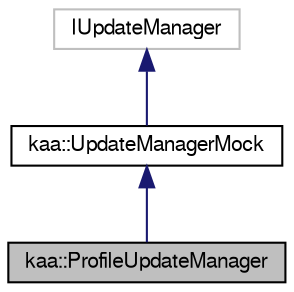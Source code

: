 digraph "kaa::ProfileUpdateManager"
{
  bgcolor="transparent";
  edge [fontname="FreeSans",fontsize="10",labelfontname="FreeSans",labelfontsize="10"];
  node [fontname="FreeSans",fontsize="10",shape=record];
  Node1 [label="kaa::ProfileUpdateManager",height=0.2,width=0.4,color="black", fillcolor="grey75", style="filled" fontcolor="black"];
  Node2 -> Node1 [dir="back",color="midnightblue",fontsize="10",style="solid",fontname="FreeSans"];
  Node2 [label="kaa::UpdateManagerMock",height=0.2,width=0.4,color="black",URL="$classkaa_1_1UpdateManagerMock.html"];
  Node3 -> Node2 [dir="back",color="midnightblue",fontsize="10",style="solid",fontname="FreeSans"];
  Node3 [label="IUpdateManager",height=0.2,width=0.4,color="grey75"];
}
